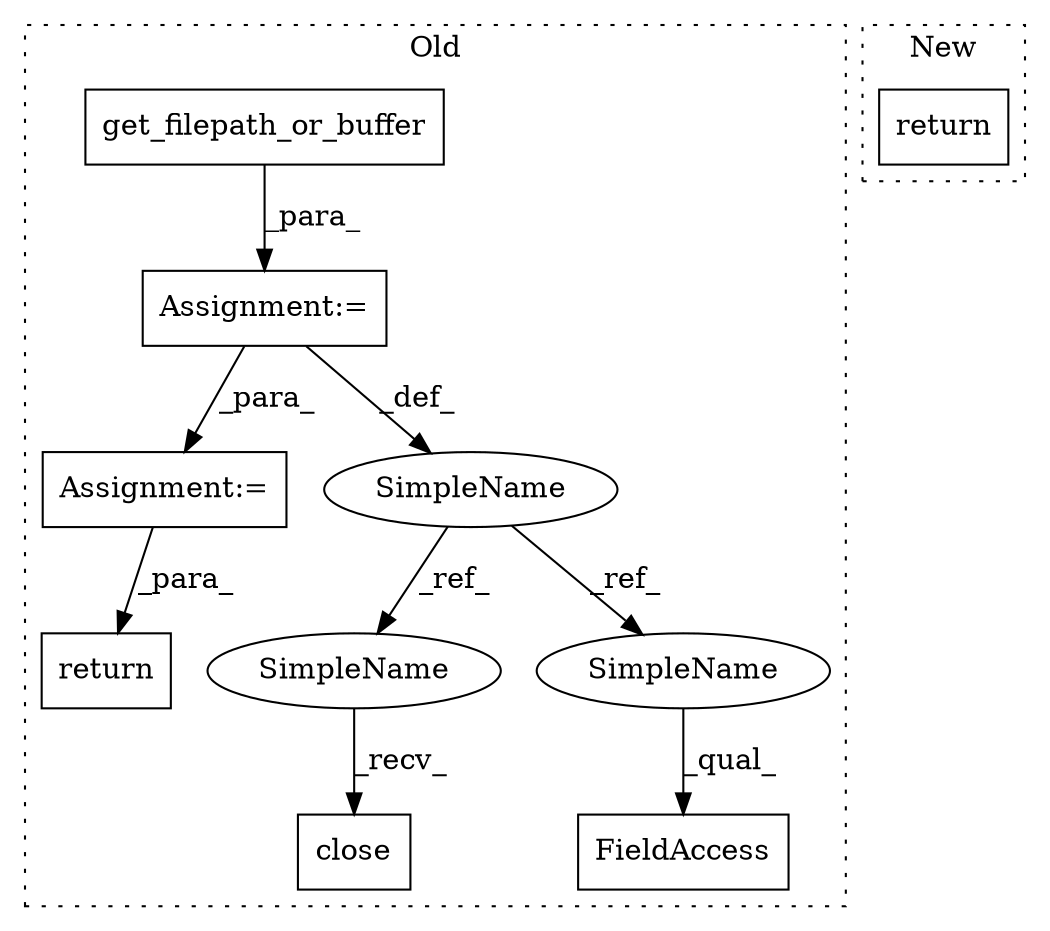 digraph G {
subgraph cluster0 {
1 [label="close" a="32" s="8092" l="7" shape="box"];
3 [label="Assignment:=" a="7" s="7706" l="1" shape="box"];
4 [label="Assignment:=" a="7" s="8060" l="1" shape="box"];
5 [label="return" a="41" s="8105" l="7" shape="box"];
6 [label="FieldAccess" a="22" s="7970" l="18" shape="box"];
7 [label="SimpleName" a="42" s="7700" l="6" shape="ellipse"];
8 [label="get_filepath_or_buffer" a="32" s="7707,7789" l="23,1" shape="box"];
9 [label="SimpleName" a="42" s="8085" l="6" shape="ellipse"];
10 [label="SimpleName" a="42" s="7970" l="6" shape="ellipse"];
label = "Old";
style="dotted";
}
subgraph cluster1 {
2 [label="return" a="41" s="7796" l="7" shape="box"];
label = "New";
style="dotted";
}
3 -> 7 [label="_def_"];
3 -> 4 [label="_para_"];
4 -> 5 [label="_para_"];
7 -> 10 [label="_ref_"];
7 -> 9 [label="_ref_"];
8 -> 3 [label="_para_"];
9 -> 1 [label="_recv_"];
10 -> 6 [label="_qual_"];
}